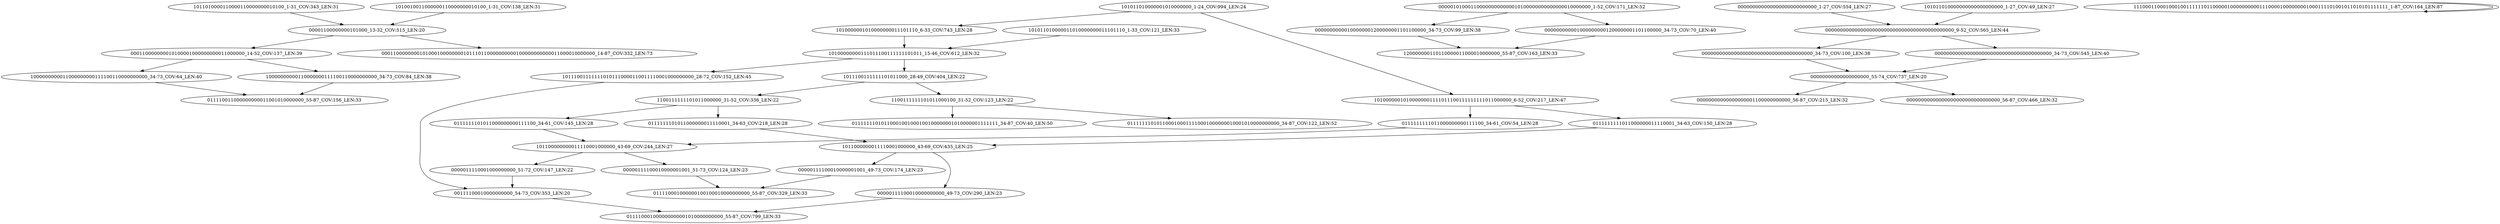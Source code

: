 digraph G {
    "000110000000010100001000000000011000000_14-52_COV:137_LEN:39" -> "1000000000011000000000111100110000000000_34-73_COV:64_LEN:40";
    "000110000000010100001000000000011000000_14-52_COV:137_LEN:39" -> "10000000000110000000111100110000000000_34-73_COV:84_LEN:38";
    "101011010000001010000000_1-24_COV:994_LEN:24" -> "10100000010100000001111011100111111111011000000_6-52_COV:217_LEN:47";
    "101011010000001010000000_1-24_COV:994_LEN:24" -> "1010000001010000000011101110_6-33_COV:743_LEN:28";
    "0111111101011000000011110001_34-63_COV:218_LEN:28" -> "1011000000011110001000000_43-69_COV:435_LEN:25";
    "00000000000100000001200000001101100000_34-73_COV:99_LEN:38" -> "120000000110110000011000010000000_55-87_COV:163_LEN:33";
    "00000000000000000000000000000000000000_34-73_COV:100_LEN:38" -> "00000000000000000000_55-74_COV:737_LEN:20";
    "10100000000111011100111111101011_15-46_COV:612_LEN:32" -> "101110011111110101110000110011110001000000000_28-72_COV:152_LEN:45";
    "10100000000111011100111111101011_15-46_COV:612_LEN:32" -> "1011100111111101011000_28-49_COV:404_LEN:22";
    "1000000000011000000000111100110000000000_34-73_COV:64_LEN:40" -> "011110011000000000011001010000000_55-87_COV:156_LEN:33";
    "000000000000000000000000000_1-27_COV:554_LEN:27" -> "00000000000000000000000000000000000000000000_9-52_COV:565_LEN:44";
    "101110011111110101110000110011110001000000000_28-72_COV:152_LEN:45" -> "00111100010000000000_54-73_COV:353_LEN:20";
    "00000000000000000000_55-74_COV:737_LEN:20" -> "00000000000000000001100000000000_56-87_COV:215_LEN:32";
    "00000000000000000000_55-74_COV:737_LEN:20" -> "00000000000000000000000000000000_56-87_COV:466_LEN:32";
    "1100111111101011000100_31-52_COV:123_LEN:22" -> "01111111010110001001000100100000001010000001111111_34-87_COV:40_LEN:50";
    "1100111111101011000100_31-52_COV:123_LEN:22" -> "0111111101011000100011110001000000010001010000000000_34-87_COV:122_LEN:52";
    "101011010000011010000000011101110_1-33_COV:121_LEN:33" -> "10100000000111011100111111101011_15-46_COV:612_LEN:32";
    "0111111111011000000000111100_34-61_COV:54_LEN:28" -> "101100000000011110001000000_43-69_COV:244_LEN:27";
    "0000011110001000000000_51-72_COV:147_LEN:22" -> "00111100010000000000_54-73_COV:353_LEN:20";
    "10100000010100000001111011100111111111011000000_6-52_COV:217_LEN:47" -> "0111111111011000000000111100_34-61_COV:54_LEN:28";
    "10100000010100000001111011100111111111011000000_6-52_COV:217_LEN:47" -> "0111111111011000000011110001_34-63_COV:150_LEN:28";
    "0111111111011000000011110001_34-63_COV:150_LEN:28" -> "1011000000011110001000000_43-69_COV:435_LEN:25";
    "0000000000010000000001200000001101100000_34-73_COV:70_LEN:40" -> "120000000110110000011000010000000_55-87_COV:163_LEN:33";
    "1011000000011110001000000_43-69_COV:435_LEN:25" -> "00000111100010000000000_49-73_COV:290_LEN:23";
    "1011000000011110001000000_43-69_COV:435_LEN:25" -> "00000111100010000001001_49-73_COV:174_LEN:23";
    "0000010100011000000000000010100000000000000010000000_1-52_COV:171_LEN:52" -> "00000000000100000001200000001101100000_34-73_COV:99_LEN:38";
    "0000010100011000000000000010100000000000000010000000_1-52_COV:171_LEN:52" -> "0000000000010000000001200000001101100000_34-73_COV:70_LEN:40";
    "1010000001010000000011101110_6-33_COV:743_LEN:28" -> "10100000000111011100111111101011_15-46_COV:612_LEN:32";
    "10000000000110000000111100110000000000_34-73_COV:84_LEN:38" -> "011110011000000000011001010000000_55-87_COV:156_LEN:33";
    "00000111100010000001001_51-73_COV:124_LEN:23" -> "011110001000000100100010000000000_55-87_COV:329_LEN:33";
    "0000000000000000000000000000000000000000_34-73_COV:545_LEN:40" -> "00000000000000000000_55-74_COV:737_LEN:20";
    "1011010000110000110000000010100_1-31_COV:343_LEN:31" -> "00001100000000101000_13-32_COV:515_LEN:20";
    "1010010011000000110000000010100_1-31_COV:138_LEN:31" -> "00001100000000101000_13-32_COV:515_LEN:20";
    "111000110001000100111111011000001000000000011100001000000001000111101001011010101111111_1-87_COV:164_LEN:87" -> "111000110001000100111111011000001000000000011100001000000001000111101001011010101111111_1-87_COV:164_LEN:87";
    "1011100111111101011000_28-49_COV:404_LEN:22" -> "1100111111101011000100_31-52_COV:123_LEN:22";
    "1011100111111101011000_28-49_COV:404_LEN:22" -> "1100111111101011000000_31-52_COV:336_LEN:22";
    "00000000000000000000000000000000000000000000_9-52_COV:565_LEN:44" -> "00000000000000000000000000000000000000_34-73_COV:100_LEN:38";
    "00000000000000000000000000000000000000000000_9-52_COV:565_LEN:44" -> "0000000000000000000000000000000000000000_34-73_COV:545_LEN:40";
    "00111100010000000000_54-73_COV:353_LEN:20" -> "011110001000000000001010000000000_55-87_COV:799_LEN:33";
    "101100000000011110001000000_43-69_COV:244_LEN:27" -> "0000011110001000000000_51-72_COV:147_LEN:22";
    "101100000000011110001000000_43-69_COV:244_LEN:27" -> "00000111100010000001001_51-73_COV:124_LEN:23";
    "00000111100010000000000_49-73_COV:290_LEN:23" -> "011110001000000000001010000000000_55-87_COV:799_LEN:33";
    "00000111100010000001001_49-73_COV:174_LEN:23" -> "011110001000000100100010000000000_55-87_COV:329_LEN:33";
    "0111111101011000000000111100_34-61_COV:145_LEN:28" -> "101100000000011110001000000_43-69_COV:244_LEN:27";
    "1100111111101011000000_31-52_COV:336_LEN:22" -> "0111111101011000000011110001_34-63_COV:218_LEN:28";
    "1100111111101011000000_31-52_COV:336_LEN:22" -> "0111111101011000000000111100_34-61_COV:145_LEN:28";
    "101011010000000000000000000_1-27_COV:49_LEN:27" -> "00000000000000000000000000000000000000000000_9-52_COV:565_LEN:44";
    "00001100000000101000_13-32_COV:515_LEN:20" -> "000110000000010100001000000000011000000_14-52_COV:137_LEN:39";
    "00001100000000101000_13-32_COV:515_LEN:20" -> "0001100000000101000100000000101110110000000000100000000000011000010000000_14-87_COV:332_LEN:73";
}
